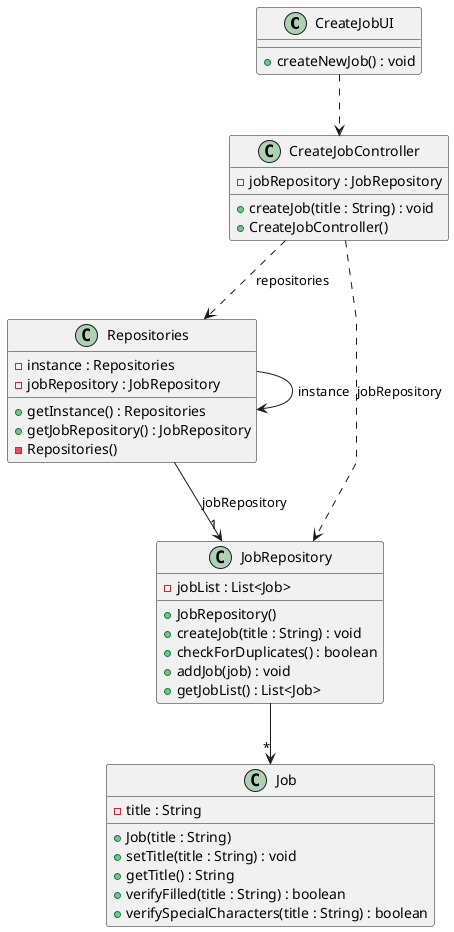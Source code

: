 @startuml
skinparam packageStyle rectangle
skinparam shadowing false
skinparam linetype polyline

'left to right direction

class CreateJobUI {
    +createNewJob() : void
}

class CreateJobController {
-jobRepository : JobRepository
    +createJob(title : String) : void
    +CreateJobController()
    '+getJobRepository() : JobRepository
}

class Repositories {
    +getInstance() : Repositories
    +getJobRepository() : JobRepository
    - instance : Repositories
    - Repositories()
    -jobRepository : JobRepository
}

class JobRepository {
-jobList : List<Job>
+JobRepository()
    +createJob(title : String) : void
    +checkForDuplicates() : boolean
    +addJob(job) : void
    +getJobList() : List<Job>
}

class Job {
    - title : String
    + Job(title : String)
    + setTitle(title : String) : void
    + getTitle() : String
    +verifyFilled(title : String) : boolean
    +verifySpecialCharacters(title : String) : boolean
}

CreateJobUI ..> CreateJobController
Repositories --> "1" JobRepository : jobRepository
Repositories --> Repositories : instance
JobRepository --> "*" Job
CreateJobController ..> Repositories : repositories
CreateJobController ..> JobRepository : jobRepository

@enduml
